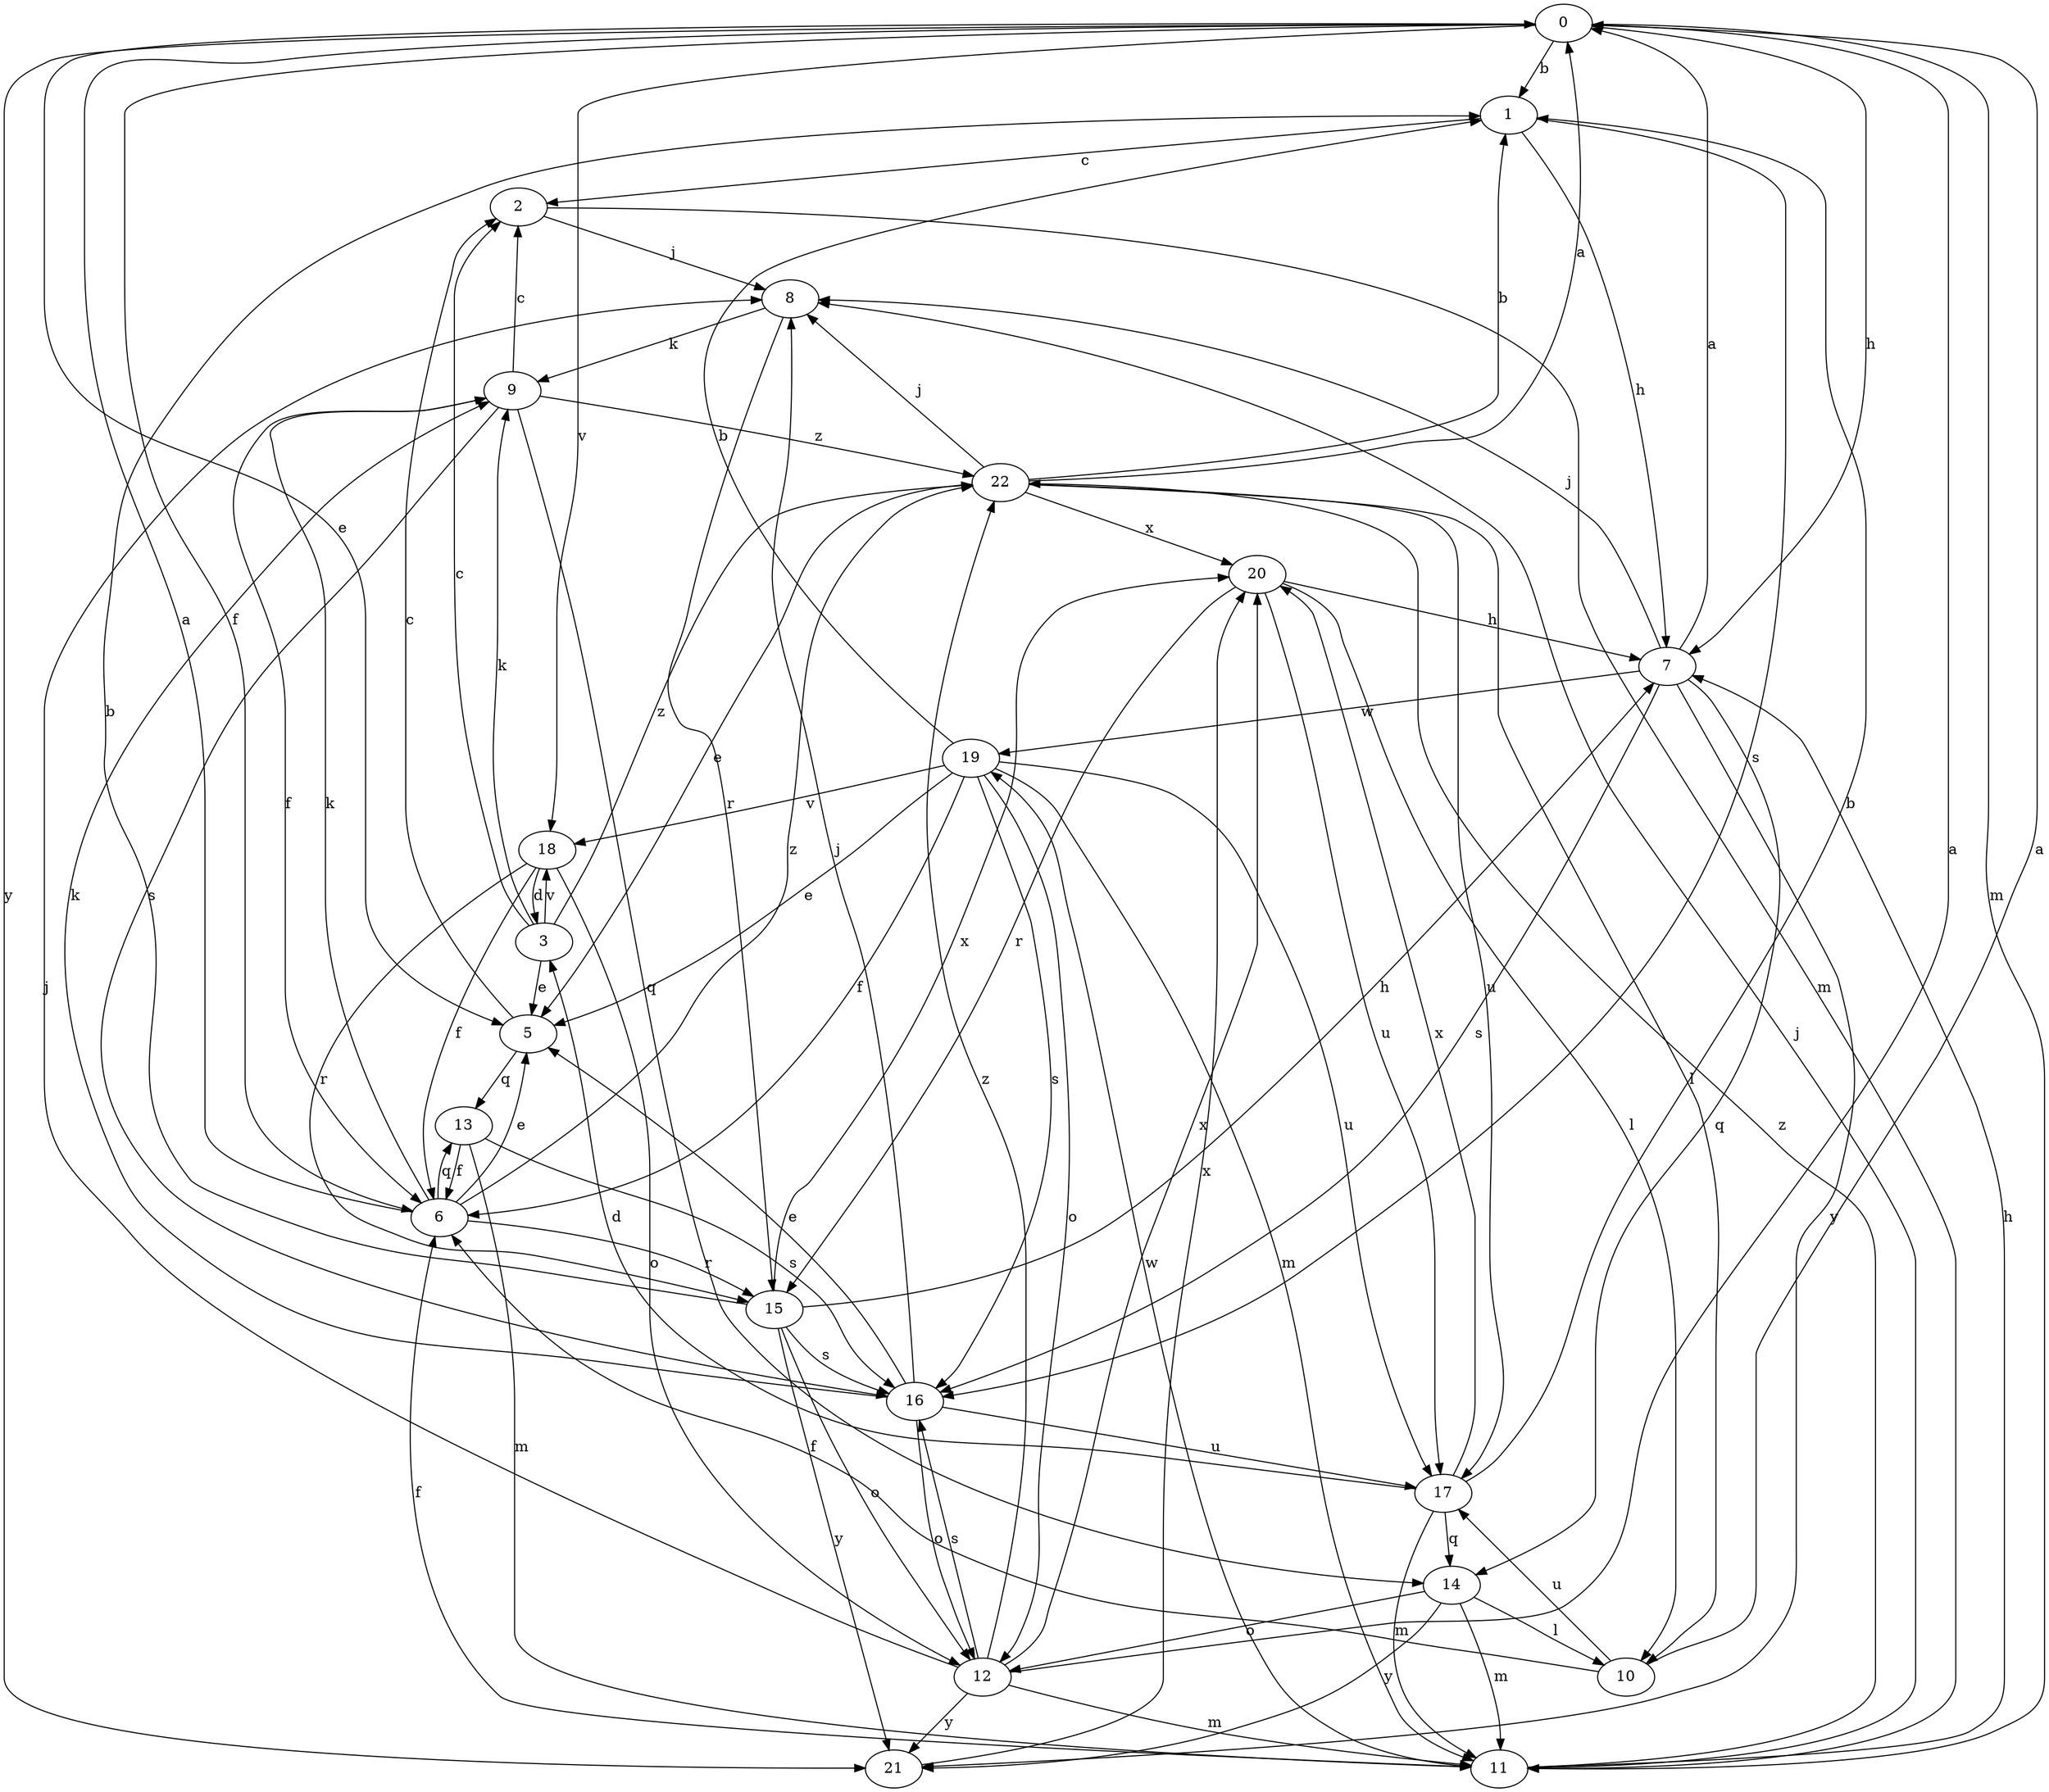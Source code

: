 strict digraph  {
0;
1;
2;
3;
5;
6;
7;
8;
9;
10;
11;
12;
13;
14;
15;
16;
17;
18;
19;
20;
21;
22;
0 -> 1  [label=b];
0 -> 5  [label=e];
0 -> 6  [label=f];
0 -> 7  [label=h];
0 -> 11  [label=m];
0 -> 18  [label=v];
0 -> 21  [label=y];
1 -> 2  [label=c];
1 -> 7  [label=h];
1 -> 16  [label=s];
2 -> 8  [label=j];
2 -> 11  [label=m];
3 -> 2  [label=c];
3 -> 5  [label=e];
3 -> 9  [label=k];
3 -> 18  [label=v];
3 -> 22  [label=z];
5 -> 2  [label=c];
5 -> 13  [label=q];
6 -> 0  [label=a];
6 -> 5  [label=e];
6 -> 9  [label=k];
6 -> 13  [label=q];
6 -> 15  [label=r];
6 -> 22  [label=z];
7 -> 0  [label=a];
7 -> 8  [label=j];
7 -> 14  [label=q];
7 -> 16  [label=s];
7 -> 19  [label=w];
7 -> 21  [label=y];
8 -> 9  [label=k];
8 -> 15  [label=r];
9 -> 2  [label=c];
9 -> 6  [label=f];
9 -> 14  [label=q];
9 -> 16  [label=s];
9 -> 22  [label=z];
10 -> 0  [label=a];
10 -> 6  [label=f];
10 -> 17  [label=u];
11 -> 6  [label=f];
11 -> 7  [label=h];
11 -> 8  [label=j];
11 -> 19  [label=w];
11 -> 22  [label=z];
12 -> 0  [label=a];
12 -> 8  [label=j];
12 -> 11  [label=m];
12 -> 16  [label=s];
12 -> 20  [label=x];
12 -> 21  [label=y];
12 -> 22  [label=z];
13 -> 6  [label=f];
13 -> 11  [label=m];
13 -> 16  [label=s];
14 -> 10  [label=l];
14 -> 11  [label=m];
14 -> 12  [label=o];
14 -> 21  [label=y];
15 -> 1  [label=b];
15 -> 7  [label=h];
15 -> 12  [label=o];
15 -> 16  [label=s];
15 -> 20  [label=x];
15 -> 21  [label=y];
16 -> 5  [label=e];
16 -> 8  [label=j];
16 -> 9  [label=k];
16 -> 12  [label=o];
16 -> 17  [label=u];
17 -> 1  [label=b];
17 -> 3  [label=d];
17 -> 11  [label=m];
17 -> 14  [label=q];
17 -> 20  [label=x];
18 -> 3  [label=d];
18 -> 6  [label=f];
18 -> 12  [label=o];
18 -> 15  [label=r];
19 -> 1  [label=b];
19 -> 5  [label=e];
19 -> 6  [label=f];
19 -> 11  [label=m];
19 -> 12  [label=o];
19 -> 16  [label=s];
19 -> 17  [label=u];
19 -> 18  [label=v];
20 -> 7  [label=h];
20 -> 10  [label=l];
20 -> 15  [label=r];
20 -> 17  [label=u];
21 -> 20  [label=x];
22 -> 0  [label=a];
22 -> 1  [label=b];
22 -> 5  [label=e];
22 -> 8  [label=j];
22 -> 10  [label=l];
22 -> 17  [label=u];
22 -> 20  [label=x];
}
